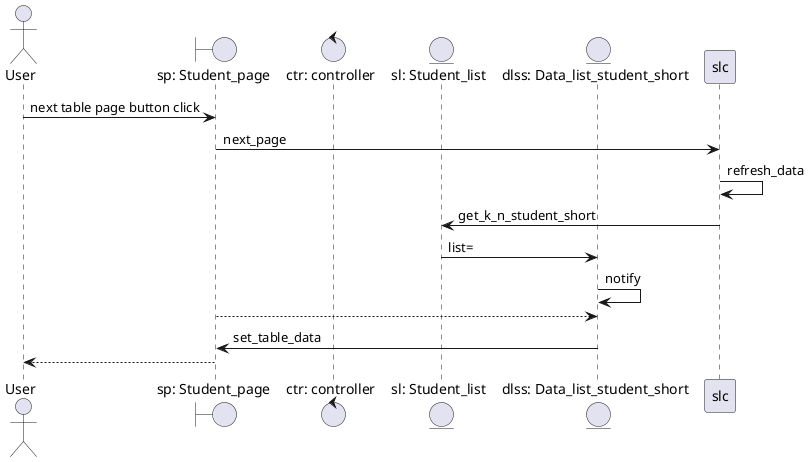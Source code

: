 @startuml
'https://plantuml.com/sequence-diagram

actor       User                                as user
boundary    "sp: Student_page"                  as sp
control     "ctr: controller"                   as ctr
entity      "sl: Student_list"                  as sl
entity      "dlss: Data_list_student_short"     as dlss

user -> sp : next table page button click
sp -> slc : next_page
slc -> slc : refresh_data
slc -> sl : get_k_n_student_short
sl -> dlss : list=
dlss -> dlss : notify
sp --> dlss
sp <- dlss : set_table_data
user <-- sp

@enduml